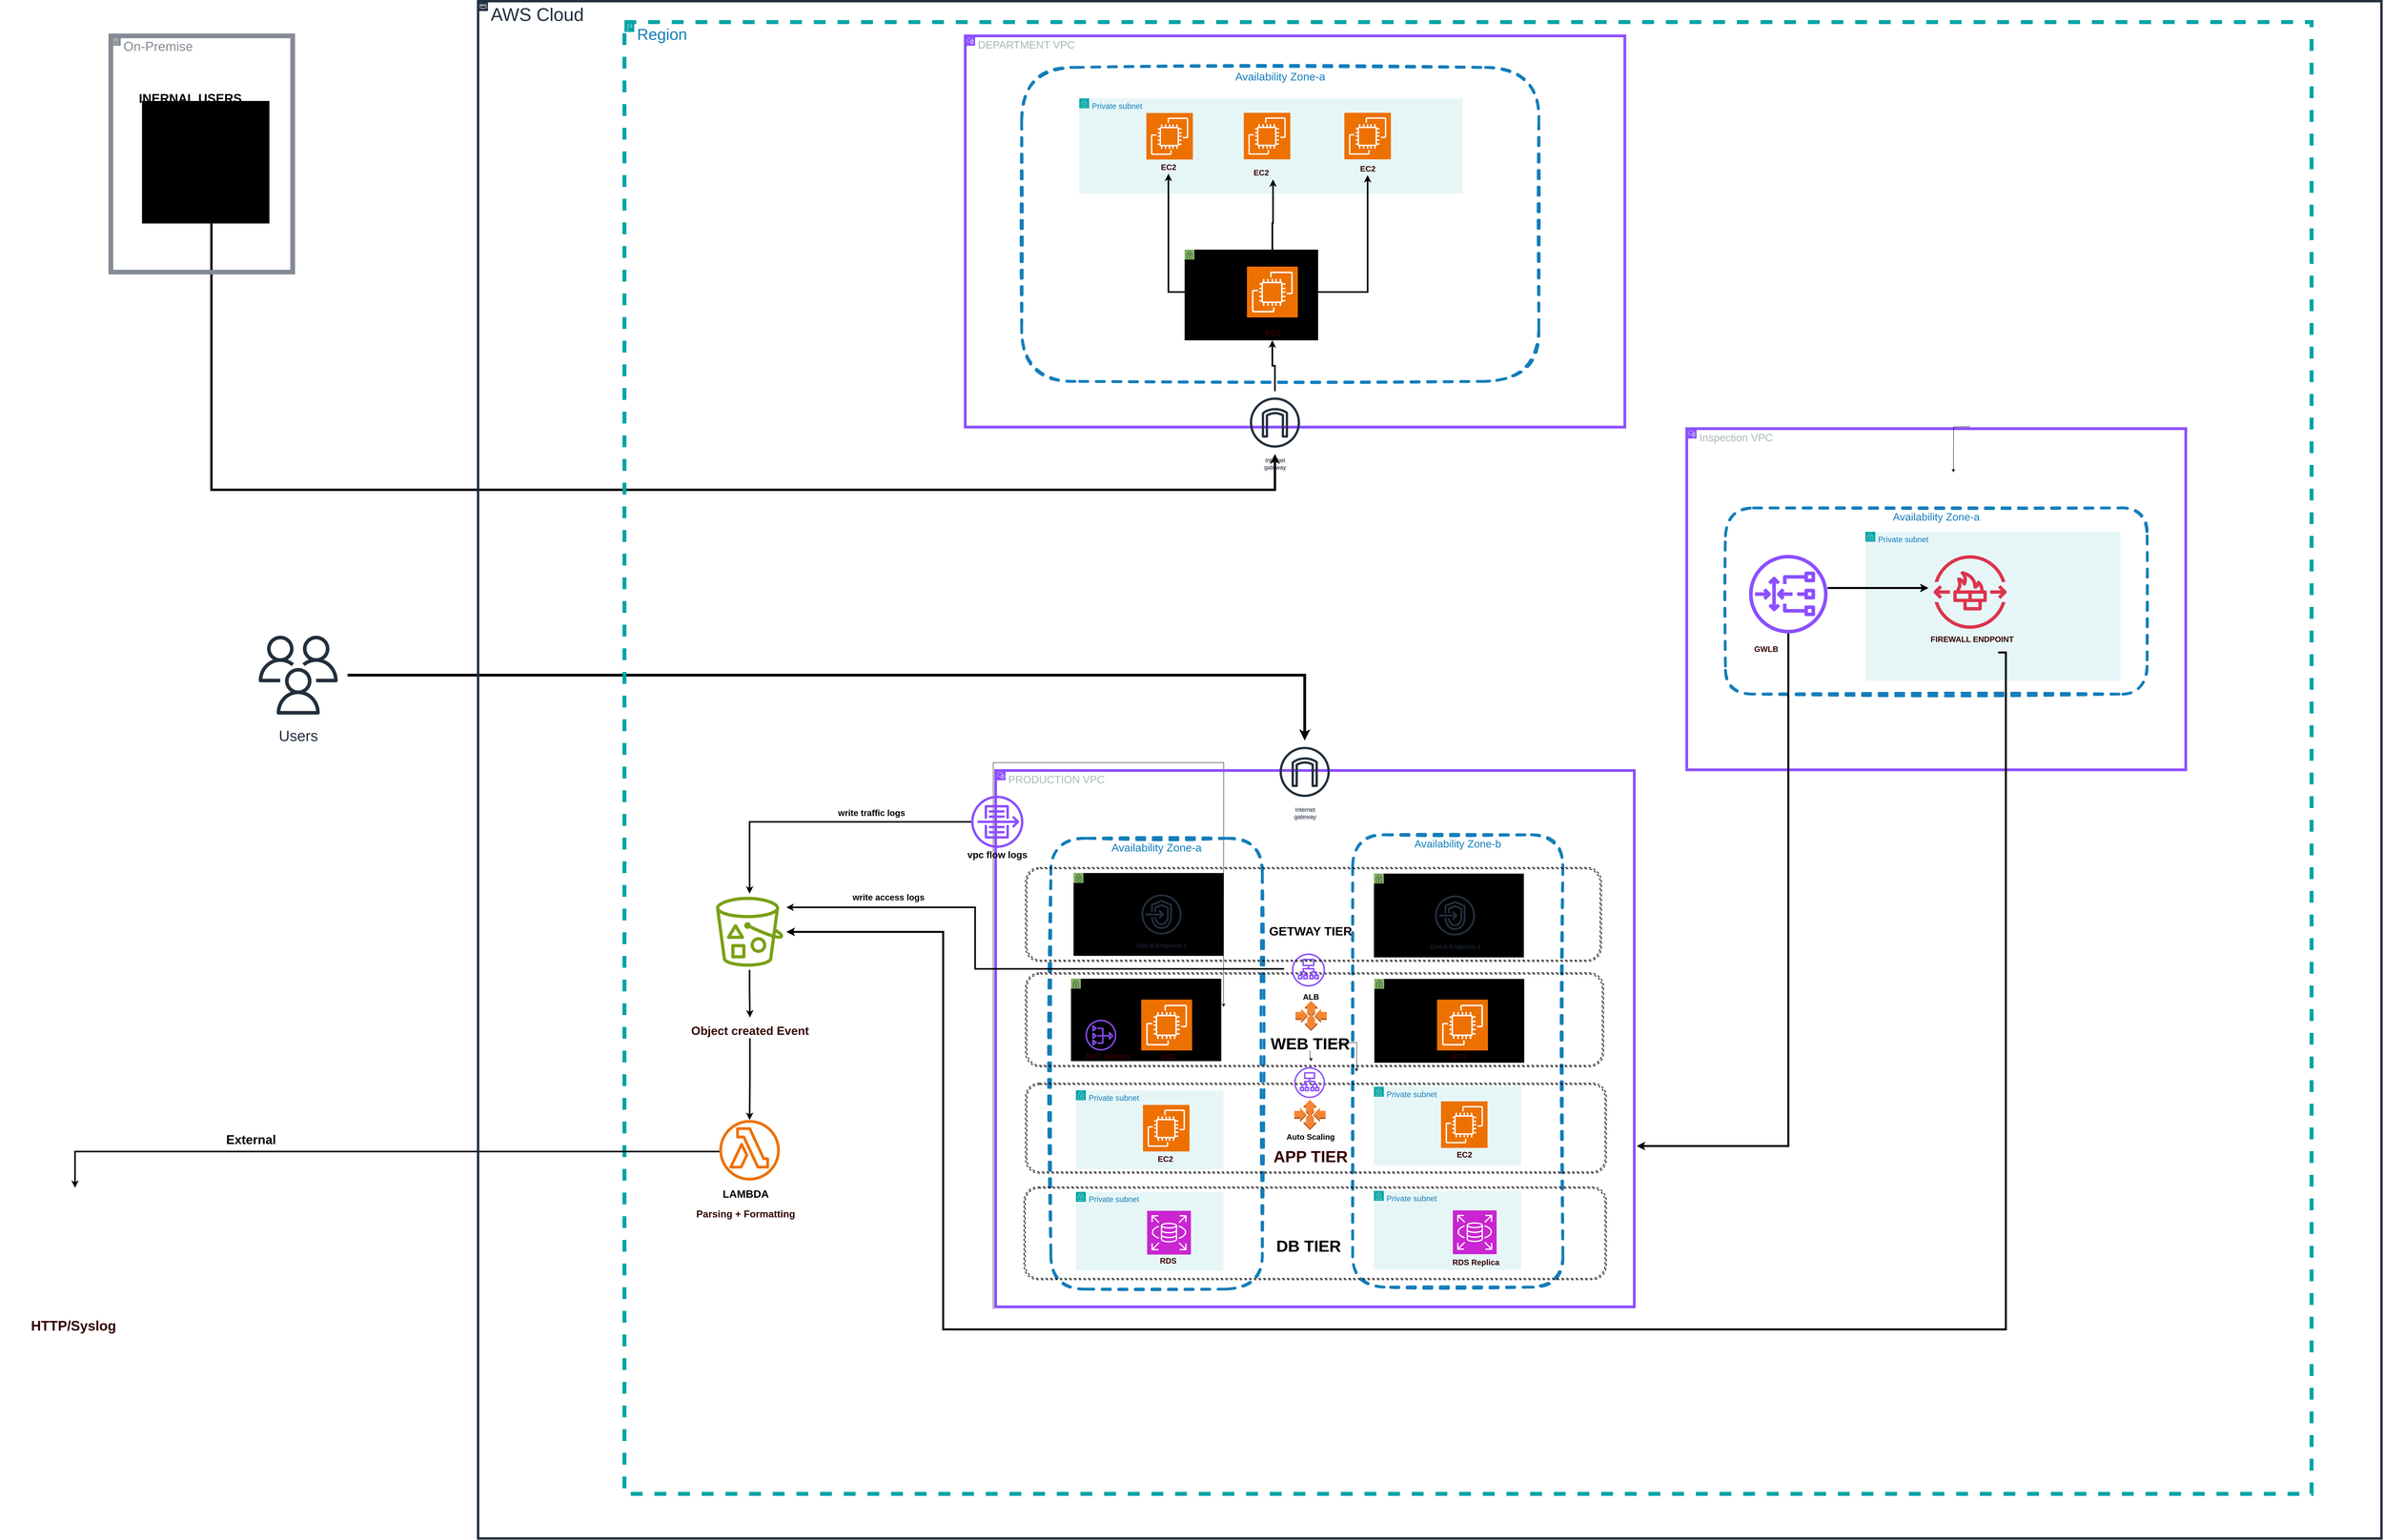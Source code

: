 <mxfile version="28.2.3">
  <diagram name="Page-1" id="QFvJYX39MRxPM5kka2j7">
    <mxGraphModel dx="-710" dy="1766" grid="0" gridSize="10" guides="1" tooltips="1" connect="1" arrows="1" fold="1" page="1" pageScale="1" pageWidth="827" pageHeight="1169" background="light-dark(#FFFFFF,#FFFFFF)" math="0" shadow="0">
      <root>
        <mxCell id="0" />
        <mxCell id="1" parent="0" />
        <mxCell id="Vi3HtYatErjw_obsTcz2-4" value="DEPARTMENT VPC" style="points=[[0,0],[0.25,0],[0.5,0],[0.75,0],[1,0],[1,0.25],[1,0.5],[1,0.75],[1,1],[0.75,1],[0.5,1],[0.25,1],[0,1],[0,0.75],[0,0.5],[0,0.25]];outlineConnect=0;gradientColor=none;html=1;whiteSpace=wrap;fontSize=27;fontStyle=0;container=1;pointerEvents=0;collapsible=0;recursiveResize=0;shape=mxgraph.aws4.group;grIcon=mxgraph.aws4.group_vpc2;strokeColor=light-dark(#8C4FFF,#006600);fillColor=none;verticalAlign=top;align=left;spacingLeft=30;fontColor=#AAB7B8;strokeWidth=7;perimeterSpacing=6;" parent="1" vertex="1">
          <mxGeometry x="4389" y="735" width="1672" height="992" as="geometry" />
        </mxCell>
        <mxCell id="Vi3HtYatErjw_obsTcz2-5" value="Availability Zone-a" style="fillColor=none;strokeColor=#147EBA;dashed=1;verticalAlign=top;fontStyle=0;fontColor=#147EBA;whiteSpace=wrap;html=1;strokeWidth=7;rounded=1;glass=0;sketch=1;curveFitting=1;jiggle=2;arcSize=17;fontSize=28;" parent="Vi3HtYatErjw_obsTcz2-4" vertex="1">
          <mxGeometry x="143" y="80" width="1311" height="796" as="geometry" />
        </mxCell>
        <mxCell id="Vi3HtYatErjw_obsTcz2-6" value="Private subnet" style="points=[[0,0],[0.25,0],[0.5,0],[0.75,0],[1,0],[1,0.25],[1,0.5],[1,0.75],[1,1],[0.75,1],[0.5,1],[0.25,1],[0,1],[0,0.75],[0,0.5],[0,0.25]];outlineConnect=0;gradientColor=none;html=1;whiteSpace=wrap;fontSize=20;fontStyle=0;container=1;pointerEvents=0;collapsible=0;recursiveResize=0;shape=mxgraph.aws4.group;grIcon=mxgraph.aws4.group_security_group;grStroke=0;strokeColor=#00A4A6;fillColor=light-dark(#E6F6F7,#99CCFF);verticalAlign=top;align=left;spacingLeft=30;fontColor=light-dark(#147EBA,#000066);dashed=0;" parent="Vi3HtYatErjw_obsTcz2-4" vertex="1">
          <mxGeometry x="289" y="158.5" width="972" height="241.5" as="geometry" />
        </mxCell>
        <mxCell id="Vi3HtYatErjw_obsTcz2-7" value="" style="sketch=0;points=[[0,0,0],[0.25,0,0],[0.5,0,0],[0.75,0,0],[1,0,0],[0,1,0],[0.25,1,0],[0.5,1,0],[0.75,1,0],[1,1,0],[0,0.25,0],[0,0.5,0],[0,0.75,0],[1,0.25,0],[1,0.5,0],[1,0.75,0]];outlineConnect=0;fontColor=#232F3E;fillColor=#ED7100;strokeColor=#ffffff;dashed=0;verticalLabelPosition=bottom;verticalAlign=top;align=center;html=1;fontSize=12;fontStyle=0;aspect=fixed;shape=mxgraph.aws4.resourceIcon;resIcon=mxgraph.aws4.ec2;" parent="Vi3HtYatErjw_obsTcz2-6" vertex="1">
          <mxGeometry x="170" y="37" width="118" height="118" as="geometry" />
        </mxCell>
        <mxCell id="Vi3HtYatErjw_obsTcz2-8" value="&lt;h1&gt;&lt;font style=&quot;color: light-dark(rgb(51, 0, 0), rgb(20, 17, 17));&quot;&gt;&lt;span style=&quot;font-size: 20px;&quot;&gt;EC2&lt;/span&gt;&lt;/font&gt;&lt;/h1&gt;" style="text;strokeColor=none;fillColor=none;html=1;fontSize=24;fontStyle=1;verticalAlign=middle;align=center;" parent="Vi3HtYatErjw_obsTcz2-6" vertex="1">
          <mxGeometry x="110" y="138" width="232" height="53" as="geometry" />
        </mxCell>
        <mxCell id="Vi3HtYatErjw_obsTcz2-9" value="" style="sketch=0;points=[[0,0,0],[0.25,0,0],[0.5,0,0],[0.75,0,0],[1,0,0],[0,1,0],[0.25,1,0],[0.5,1,0],[0.75,1,0],[1,1,0],[0,0.25,0],[0,0.5,0],[0,0.75,0],[1,0.25,0],[1,0.5,0],[1,0.75,0]];outlineConnect=0;fontColor=#232F3E;fillColor=#ED7100;strokeColor=#ffffff;dashed=0;verticalLabelPosition=bottom;verticalAlign=top;align=center;html=1;fontSize=12;fontStyle=0;aspect=fixed;shape=mxgraph.aws4.resourceIcon;resIcon=mxgraph.aws4.ec2;" parent="Vi3HtYatErjw_obsTcz2-4" vertex="1">
          <mxGeometry x="706" y="195" width="118" height="118" as="geometry" />
        </mxCell>
        <mxCell id="Vi3HtYatErjw_obsTcz2-10" value="" style="sketch=0;points=[[0,0,0],[0.25,0,0],[0.5,0,0],[0.75,0,0],[1,0,0],[0,1,0],[0.25,1,0],[0.5,1,0],[0.75,1,0],[1,1,0],[0,0.25,0],[0,0.5,0],[0,0.75,0],[1,0.25,0],[1,0.5,0],[1,0.75,0]];outlineConnect=0;fontColor=#232F3E;fillColor=#ED7100;strokeColor=#ffffff;dashed=0;verticalLabelPosition=bottom;verticalAlign=top;align=center;html=1;fontSize=12;fontStyle=0;aspect=fixed;shape=mxgraph.aws4.resourceIcon;resIcon=mxgraph.aws4.ec2;" parent="Vi3HtYatErjw_obsTcz2-4" vertex="1">
          <mxGeometry x="961" y="195" width="118" height="118" as="geometry" />
        </mxCell>
        <mxCell id="Vi3HtYatErjw_obsTcz2-11" value="&lt;h1&gt;&lt;font style=&quot;color: light-dark(rgb(51, 0, 0), rgb(20, 17, 17));&quot;&gt;&lt;span style=&quot;font-size: 20px;&quot;&gt;EC2&lt;/span&gt;&lt;/font&gt;&lt;/h1&gt;" style="text;strokeColor=none;fillColor=none;html=1;fontSize=24;fontStyle=1;verticalAlign=middle;align=center;" parent="Vi3HtYatErjw_obsTcz2-4" vertex="1">
          <mxGeometry x="904" y="300" width="232" height="53" as="geometry" />
        </mxCell>
        <mxCell id="Vi3HtYatErjw_obsTcz2-29" style="edgeStyle=orthogonalEdgeStyle;rounded=0;orthogonalLoop=1;jettySize=auto;html=1;strokeColor=light-dark(#000000,#1A1A1A);strokeWidth=4;" parent="1" source="Vi3HtYatErjw_obsTcz2-30" target="Vi3HtYatErjw_obsTcz2-28" edge="1">
          <mxGeometry relative="1" as="geometry" />
        </mxCell>
        <mxCell id="Vi3HtYatErjw_obsTcz2-30" value="Internet&#xa;gateway" style="sketch=0;outlineConnect=0;fontColor=light-dark(#232F3E, #021731);gradientColor=none;strokeColor=light-dark(#232F3E,#0000FF);fillColor=none;dashed=0;verticalLabelPosition=bottom;verticalAlign=top;align=center;html=1;fontSize=15;fontStyle=0;aspect=fixed;shape=mxgraph.aws4.resourceIcon;resIcon=mxgraph.aws4.internet_gateway;strokeWidth=10;textShadow=1;" parent="1" vertex="1">
          <mxGeometry x="5094.5" y="1636" width="159" height="159" as="geometry" />
        </mxCell>
        <mxCell id="Vi3HtYatErjw_obsTcz2-31" style="edgeStyle=orthogonalEdgeStyle;rounded=0;orthogonalLoop=1;jettySize=auto;html=1;strokeColor=light-dark(#000000,#000099);strokeWidth=7;" parent="1" source="Vi3HtYatErjw_obsTcz2-32" target="Vi3HtYatErjw_obsTcz2-42" edge="1">
          <mxGeometry relative="1" as="geometry" />
        </mxCell>
        <mxCell id="Vi3HtYatErjw_obsTcz2-32" value="Users" style="sketch=0;outlineConnect=0;fontColor=light-dark(#232F3E,#000000);gradientColor=none;strokeColor=light-dark(#232F3E,#000000);fillColor=none;dashed=0;verticalLabelPosition=bottom;verticalAlign=top;align=center;html=1;fontSize=38;fontStyle=0;aspect=fixed;shape=mxgraph.aws4.resourceIcon;resIcon=mxgraph.aws4.users;strokeWidth=14;" parent="1" vertex="1">
          <mxGeometry x="2573" y="2231" width="250" height="250" as="geometry" />
        </mxCell>
        <mxCell id="Vi3HtYatErjw_obsTcz2-33" style="edgeStyle=orthogonalEdgeStyle;rounded=0;orthogonalLoop=1;jettySize=auto;html=1;strokeColor=light-dark(#000000,#006600);strokeWidth=6;" parent="1" source="Vi3HtYatErjw_obsTcz2-34" target="Vi3HtYatErjw_obsTcz2-30" edge="1">
          <mxGeometry relative="1" as="geometry">
            <Array as="points">
              <mxPoint x="2478" y="1886" />
              <mxPoint x="5174" y="1886" />
            </Array>
          </mxGeometry>
        </mxCell>
        <mxCell id="Vi3HtYatErjw_obsTcz2-34" value="" style="sketch=0;verticalLabelPosition=bottom;sketch=0;aspect=fixed;html=1;verticalAlign=top;strokeColor=none;fillColor=light-dark(#000000,#333333);align=center;outlineConnect=0;pointerEvents=1;shape=mxgraph.citrix2.internal_users;fontColor=light-dark(#000000,#000000);fontSize=21;" parent="1" vertex="1">
          <mxGeometry x="2302" y="900" width="323" height="310.69" as="geometry" />
        </mxCell>
        <mxCell id="Vi3HtYatErjw_obsTcz2-35" value="&lt;h1&gt;&lt;font style=&quot;color: light-dark(rgb(0, 0, 0), rgb(51, 0, 0)); font-size: 32px;&quot;&gt;INERNAL USERS&lt;/font&gt;&lt;/h1&gt;" style="text;strokeColor=none;fillColor=none;html=1;fontSize=24;fontStyle=1;verticalAlign=middle;align=center;" parent="1" vertex="1">
          <mxGeometry x="2284" y="828" width="279" height="119" as="geometry" />
        </mxCell>
        <mxCell id="Vi3HtYatErjw_obsTcz2-37" value="Region" style="points=[[0,0],[0.25,0],[0.5,0],[0.75,0],[1,0],[1,0.25],[1,0.5],[1,0.75],[1,1],[0.75,1],[0.5,1],[0.25,1],[0,1],[0,0.75],[0,0.5],[0,0.25]];outlineConnect=0;gradientColor=none;html=1;whiteSpace=wrap;fontSize=40;fontStyle=0;container=1;pointerEvents=0;collapsible=0;recursiveResize=0;shape=mxgraph.aws4.group;grIcon=mxgraph.aws4.group_region;strokeColor=light-dark(#00A4A6,#003333);fillColor=none;verticalAlign=top;align=left;spacingLeft=30;fontColor=#147EBA;dashed=1;strokeWidth=10;" parent="1" vertex="1">
          <mxGeometry x="3525" y="700" width="4277" height="3732" as="geometry" />
        </mxCell>
        <mxCell id="Vi3HtYatErjw_obsTcz2-38" style="edgeStyle=orthogonalEdgeStyle;rounded=0;orthogonalLoop=1;jettySize=auto;html=1;exitX=0;exitY=1;exitDx=0;exitDy=0;" parent="Vi3HtYatErjw_obsTcz2-37" source="Vi3HtYatErjw_obsTcz2-39" edge="1">
          <mxGeometry relative="1" as="geometry">
            <mxPoint x="1518.667" y="2497.467" as="targetPoint" />
          </mxGeometry>
        </mxCell>
        <mxCell id="Vi3HtYatErjw_obsTcz2-39" value="PRODUCTION VPC" style="points=[[0,0],[0.25,0],[0.5,0],[0.75,0],[1,0],[1,0.25],[1,0.5],[1,0.75],[1,1],[0.75,1],[0.5,1],[0.25,1],[0,1],[0,0.75],[0,0.5],[0,0.25]];outlineConnect=0;gradientColor=none;html=1;whiteSpace=wrap;fontSize=27;fontStyle=0;container=1;pointerEvents=0;collapsible=0;recursiveResize=0;shape=mxgraph.aws4.group;grIcon=mxgraph.aws4.group_vpc2;strokeColor=#8C4FFF;fillColor=none;verticalAlign=top;align=left;spacingLeft=30;fontColor=#AAB7B8;strokeWidth=7;perimeterSpacing=6;" parent="Vi3HtYatErjw_obsTcz2-37" vertex="1">
          <mxGeometry x="941" y="1897.8" width="1619" height="1360" as="geometry" />
        </mxCell>
        <mxCell id="Vi3HtYatErjw_obsTcz2-40" value="Availability Zone-a" style="fillColor=none;strokeColor=#147EBA;dashed=1;verticalAlign=top;fontStyle=0;fontColor=#147EBA;whiteSpace=wrap;html=1;strokeWidth=7;rounded=1;glass=0;sketch=1;curveFitting=1;jiggle=2;arcSize=17;fontSize=28;" parent="Vi3HtYatErjw_obsTcz2-39" vertex="1">
          <mxGeometry x="140" y="172" width="536" height="1143" as="geometry" />
        </mxCell>
        <mxCell id="Vi3HtYatErjw_obsTcz2-41" value="Availability Zone-b" style="fillColor=none;strokeColor=#147EBA;dashed=1;verticalAlign=top;fontStyle=0;fontColor=#147EBA;whiteSpace=wrap;html=1;strokeWidth=7;perimeterSpacing=3;rounded=1;glass=0;shadow=0;sketch=1;curveFitting=1;jiggle=2;fontSize=27;" parent="Vi3HtYatErjw_obsTcz2-39" vertex="1">
          <mxGeometry x="905" y="163" width="533" height="1147" as="geometry" />
        </mxCell>
        <mxCell id="Vi3HtYatErjw_obsTcz2-42" value="Internet&#xa;gateway" style="sketch=0;outlineConnect=0;fontColor=light-dark(#232F3E, #021731);gradientColor=none;strokeColor=light-dark(#232F3E,#0000FF);fillColor=none;dashed=0;verticalLabelPosition=bottom;verticalAlign=top;align=center;html=1;fontSize=15;fontStyle=0;aspect=fixed;shape=mxgraph.aws4.resourceIcon;resIcon=mxgraph.aws4.internet_gateway;strokeWidth=10;textShadow=1;" parent="Vi3HtYatErjw_obsTcz2-39" vertex="1">
          <mxGeometry x="704" y="-76" width="159" height="159" as="geometry" />
        </mxCell>
        <mxCell id="Vi3HtYatErjw_obsTcz2-43" value="" style="shape=ext;double=1;rounded=1;whiteSpace=wrap;html=1;fillColor=none;strokeWidth=2;strokeColor=light-dark(#000000,#990000);dashed=1;" parent="Vi3HtYatErjw_obsTcz2-39" vertex="1">
          <mxGeometry x="76" y="513" width="1465" height="238" as="geometry" />
        </mxCell>
        <mxCell id="Vi3HtYatErjw_obsTcz2-44" value="" style="shape=ext;double=1;rounded=1;whiteSpace=wrap;html=1;fillColor=none;strokeWidth=2;strokeColor=light-dark(#000000,#990000);dashed=1;" parent="Vi3HtYatErjw_obsTcz2-39" vertex="1">
          <mxGeometry x="76" y="793" width="1472" height="228" as="geometry" />
        </mxCell>
        <mxCell id="Vi3HtYatErjw_obsTcz2-45" value="" style="shape=ext;double=1;rounded=1;whiteSpace=wrap;html=1;fillColor=none;strokeWidth=2;strokeColor=light-dark(#000000,#990000);dashed=1;" parent="Vi3HtYatErjw_obsTcz2-39" vertex="1">
          <mxGeometry x="72" y="1056" width="1476" height="235" as="geometry" />
        </mxCell>
        <mxCell id="Vi3HtYatErjw_obsTcz2-46" value="" style="outlineConnect=0;dashed=0;verticalLabelPosition=bottom;verticalAlign=top;align=center;html=1;shape=mxgraph.aws3.auto_scaling;fillColor=#F58534;gradientColor=none;" parent="Vi3HtYatErjw_obsTcz2-39" vertex="1">
          <mxGeometry x="760" y="584" width="79.5" height="76.5" as="geometry" />
        </mxCell>
        <mxCell id="Vi3HtYatErjw_obsTcz2-47" value="Public subnet" style="points=[[0,0],[0.25,0],[0.5,0],[0.75,0],[1,0],[1,0.25],[1,0.5],[1,0.75],[1,1],[0.75,1],[0.5,1],[0.25,1],[0,1],[0,0.75],[0,0.5],[0,0.25]];outlineConnect=0;gradientColor=none;fontSize=24;fontStyle=1;container=1;pointerEvents=0;collapsible=0;recursiveResize=0;shape=mxgraph.aws4.group;grIcon=mxgraph.aws4.group_security_group;grStroke=0;strokeColor=light-dark(#82B366,#006600);fillColor=light-dark(#000000,#CCFF99);verticalAlign=top;align=left;spacingLeft=30;dashed=0;strokeWidth=22;perimeterSpacing=5;labelBackgroundColor=none;textShadow=0;html=1;whiteSpace=wrap;fontFamily=Helvetica;labelBorderColor=none;spacing=-1;fontColor=light-dark(#000000,#009900);" parent="Vi3HtYatErjw_obsTcz2-39" vertex="1">
          <mxGeometry x="191" y="528" width="381" height="209" as="geometry" />
        </mxCell>
        <mxCell id="Vi3HtYatErjw_obsTcz2-48" value="" style="sketch=0;points=[[0,0,0],[0.25,0,0],[0.5,0,0],[0.75,0,0],[1,0,0],[0,1,0],[0.25,1,0],[0.5,1,0],[0.75,1,0],[1,1,0],[0,0.25,0],[0,0.5,0],[0,0.75,0],[1,0.25,0],[1,0.5,0],[1,0.75,0]];outlineConnect=0;fontColor=#232F3E;fillColor=#ED7100;strokeColor=#ffffff;dashed=0;verticalLabelPosition=bottom;verticalAlign=top;align=center;html=1;fontSize=12;fontStyle=0;aspect=fixed;shape=mxgraph.aws4.resourceIcon;resIcon=mxgraph.aws4.ec2;" parent="Vi3HtYatErjw_obsTcz2-39" vertex="1">
          <mxGeometry x="369" y="581" width="129" height="129" as="geometry" />
        </mxCell>
        <mxCell id="Vi3HtYatErjw_obsTcz2-49" value="" style="sketch=0;outlineConnect=0;fontColor=#232F3E;gradientColor=none;fillColor=#8C4FFF;strokeColor=none;dashed=0;verticalLabelPosition=bottom;verticalAlign=top;align=center;html=1;fontSize=12;fontStyle=0;aspect=fixed;pointerEvents=1;shape=mxgraph.aws4.nat_gateway;" parent="Vi3HtYatErjw_obsTcz2-39" vertex="1">
          <mxGeometry x="228" y="632" width="78" height="78" as="geometry" />
        </mxCell>
        <mxCell id="Vi3HtYatErjw_obsTcz2-50" value="Public subnet" style="points=[[0,0],[0.25,0],[0.5,0],[0.75,0],[1,0],[1,0.25],[1,0.5],[1,0.75],[1,1],[0.75,1],[0.5,1],[0.25,1],[0,1],[0,0.75],[0,0.5],[0,0.25]];outlineConnect=0;gradientColor=none;fontSize=24;fontStyle=1;container=1;pointerEvents=0;collapsible=0;recursiveResize=0;shape=mxgraph.aws4.group;grIcon=mxgraph.aws4.group_security_group;grStroke=0;strokeColor=light-dark(#82B366,#006600);fillColor=light-dark(#000000,#CCFF99);verticalAlign=top;align=left;spacingLeft=30;dashed=0;strokeWidth=22;perimeterSpacing=5;labelBackgroundColor=none;textShadow=0;html=1;whiteSpace=wrap;fontFamily=Helvetica;labelBorderColor=none;spacing=-1;fontColor=light-dark(#000000,#009900);" parent="Vi3HtYatErjw_obsTcz2-39" vertex="1">
          <mxGeometry x="960" y="528.5" width="380" height="212.5" as="geometry" />
        </mxCell>
        <mxCell id="Vi3HtYatErjw_obsTcz2-51" value="&lt;h1&gt;&lt;font style=&quot;color: light-dark(rgb(51, 0, 0), rgb(20, 17, 17));&quot;&gt;&lt;span style=&quot;font-size: 20px;&quot;&gt;EC2&lt;/span&gt;&lt;/font&gt;&lt;/h1&gt;" style="text;strokeColor=none;fillColor=none;html=1;fontSize=24;fontStyle=1;verticalAlign=middle;align=center;" parent="Vi3HtYatErjw_obsTcz2-50" vertex="1">
          <mxGeometry x="100" y="159.5" width="232" height="53" as="geometry" />
        </mxCell>
        <mxCell id="Vi3HtYatErjw_obsTcz2-52" value="" style="sketch=0;points=[[0,0,0],[0.25,0,0],[0.5,0,0],[0.75,0,0],[1,0,0],[0,1,0],[0.25,1,0],[0.5,1,0],[0.75,1,0],[1,1,0],[0,0.25,0],[0,0.5,0],[0,0.75,0],[1,0.25,0],[1,0.5,0],[1,0.75,0]];outlineConnect=0;fontColor=#232F3E;fillColor=#ED7100;strokeColor=#ffffff;dashed=0;verticalLabelPosition=bottom;verticalAlign=top;align=center;html=1;fontSize=13;fontStyle=0;aspect=fixed;shape=mxgraph.aws4.resourceIcon;resIcon=mxgraph.aws4.ec2;" parent="Vi3HtYatErjw_obsTcz2-39" vertex="1">
          <mxGeometry x="1119" y="581" width="129" height="129" as="geometry" />
        </mxCell>
        <mxCell id="Vi3HtYatErjw_obsTcz2-53" value="Private subnet" style="points=[[0,0],[0.25,0],[0.5,0],[0.75,0],[1,0],[1,0.25],[1,0.5],[1,0.75],[1,1],[0.75,1],[0.5,1],[0.25,1],[0,1],[0,0.75],[0,0.5],[0,0.25]];outlineConnect=0;gradientColor=none;html=1;whiteSpace=wrap;fontSize=20;fontStyle=0;container=1;pointerEvents=0;collapsible=0;recursiveResize=0;shape=mxgraph.aws4.group;grIcon=mxgraph.aws4.group_security_group;grStroke=0;strokeColor=#00A4A6;fillColor=light-dark(#E6F6F7,#99CCFF);verticalAlign=top;align=left;spacingLeft=30;fontColor=light-dark(#147EBA,#000066);dashed=0;" parent="Vi3HtYatErjw_obsTcz2-39" vertex="1">
          <mxGeometry x="203.5" y="811" width="374" height="200" as="geometry" />
        </mxCell>
        <mxCell id="Vi3HtYatErjw_obsTcz2-54" value="" style="sketch=0;points=[[0,0,0],[0.25,0,0],[0.5,0,0],[0.75,0,0],[1,0,0],[0,1,0],[0.25,1,0],[0.5,1,0],[0.75,1,0],[1,1,0],[0,0.25,0],[0,0.5,0],[0,0.75,0],[1,0.25,0],[1,0.5,0],[1,0.75,0]];outlineConnect=0;fontColor=#232F3E;fillColor=#ED7100;strokeColor=#ffffff;dashed=0;verticalLabelPosition=bottom;verticalAlign=top;align=center;html=1;fontSize=12;fontStyle=0;aspect=fixed;shape=mxgraph.aws4.resourceIcon;resIcon=mxgraph.aws4.ec2;" parent="Vi3HtYatErjw_obsTcz2-53" vertex="1">
          <mxGeometry x="170" y="37" width="118" height="118" as="geometry" />
        </mxCell>
        <mxCell id="Vi3HtYatErjw_obsTcz2-55" value="&lt;h1&gt;&lt;font style=&quot;color: light-dark(rgb(51, 0, 0), rgb(20, 17, 17));&quot;&gt;&lt;span style=&quot;font-size: 20px;&quot;&gt;EC2&lt;/span&gt;&lt;/font&gt;&lt;/h1&gt;" style="text;strokeColor=none;fillColor=none;html=1;fontSize=24;fontStyle=1;verticalAlign=middle;align=center;" parent="Vi3HtYatErjw_obsTcz2-53" vertex="1">
          <mxGeometry x="110" y="138" width="232" height="53" as="geometry" />
        </mxCell>
        <mxCell id="Vi3HtYatErjw_obsTcz2-56" value="Private subnet" style="points=[[0,0],[0.25,0],[0.5,0],[0.75,0],[1,0],[1,0.25],[1,0.5],[1,0.75],[1,1],[0.75,1],[0.5,1],[0.25,1],[0,1],[0,0.75],[0,0.5],[0,0.25]];outlineConnect=0;gradientColor=none;html=1;whiteSpace=wrap;fontSize=20;fontStyle=0;container=1;pointerEvents=0;collapsible=0;recursiveResize=0;shape=mxgraph.aws4.group;grIcon=mxgraph.aws4.group_security_group;grStroke=0;strokeColor=#00A4A6;fillColor=light-dark(#E6F6F7,#99CCFF);verticalAlign=top;align=left;spacingLeft=30;fontColor=light-dark(#147EBA,#000066);dashed=0;" parent="Vi3HtYatErjw_obsTcz2-39" vertex="1">
          <mxGeometry x="203.5" y="1068.5" width="374" height="200" as="geometry" />
        </mxCell>
        <mxCell id="Vi3HtYatErjw_obsTcz2-57" value="" style="sketch=0;points=[[0,0,0],[0.25,0,0],[0.5,0,0],[0.75,0,0],[1,0,0],[0,1,0],[0.25,1,0],[0.5,1,0],[0.75,1,0],[1,1,0],[0,0.25,0],[0,0.5,0],[0,0.75,0],[1,0.25,0],[1,0.5,0],[1,0.75,0]];outlineConnect=0;fontColor=#232F3E;fillColor=#C925D1;strokeColor=#ffffff;dashed=0;verticalLabelPosition=bottom;verticalAlign=top;align=center;html=1;fontSize=12;fontStyle=0;aspect=fixed;shape=mxgraph.aws4.resourceIcon;resIcon=mxgraph.aws4.rds;" parent="Vi3HtYatErjw_obsTcz2-56" vertex="1">
          <mxGeometry x="180.5" y="48" width="111" height="111" as="geometry" />
        </mxCell>
        <mxCell id="Vi3HtYatErjw_obsTcz2-58" value="&lt;h1&gt;&lt;font style=&quot;color: light-dark(rgb(51, 0, 0), rgb(20, 17, 17));&quot;&gt;&lt;span style=&quot;font-size: 20px;&quot;&gt;RDS&lt;/span&gt;&lt;/font&gt;&lt;/h1&gt;" style="text;strokeColor=none;fillColor=none;html=1;fontSize=24;fontStyle=1;verticalAlign=middle;align=center;" parent="Vi3HtYatErjw_obsTcz2-56" vertex="1">
          <mxGeometry x="117" y="138" width="232" height="53" as="geometry" />
        </mxCell>
        <mxCell id="Vi3HtYatErjw_obsTcz2-59" value="Private subnet" style="points=[[0,0],[0.25,0],[0.5,0],[0.75,0],[1,0],[1,0.25],[1,0.5],[1,0.75],[1,1],[0.75,1],[0.5,1],[0.25,1],[0,1],[0,0.75],[0,0.5],[0,0.25]];outlineConnect=0;gradientColor=none;html=1;whiteSpace=wrap;fontSize=20;fontStyle=0;container=1;pointerEvents=0;collapsible=0;recursiveResize=0;shape=mxgraph.aws4.group;grIcon=mxgraph.aws4.group_security_group;grStroke=0;strokeColor=#00A4A6;fillColor=light-dark(#E6F6F7,#99CCFF);verticalAlign=top;align=left;spacingLeft=30;fontColor=light-dark(#147EBA,#000066);dashed=0;" parent="Vi3HtYatErjw_obsTcz2-39" vertex="1">
          <mxGeometry x="959" y="802" width="374" height="200" as="geometry" />
        </mxCell>
        <mxCell id="Vi3HtYatErjw_obsTcz2-60" value="" style="sketch=0;points=[[0,0,0],[0.25,0,0],[0.5,0,0],[0.75,0,0],[1,0,0],[0,1,0],[0.25,1,0],[0.5,1,0],[0.75,1,0],[1,1,0],[0,0.25,0],[0,0.5,0],[0,0.75,0],[1,0.25,0],[1,0.5,0],[1,0.75,0]];outlineConnect=0;fontColor=#232F3E;fillColor=#ED7100;strokeColor=#ffffff;dashed=0;verticalLabelPosition=bottom;verticalAlign=top;align=center;html=1;fontSize=12;fontStyle=0;aspect=fixed;shape=mxgraph.aws4.resourceIcon;resIcon=mxgraph.aws4.ec2;" parent="Vi3HtYatErjw_obsTcz2-59" vertex="1">
          <mxGeometry x="170" y="37" width="118" height="118" as="geometry" />
        </mxCell>
        <mxCell id="Vi3HtYatErjw_obsTcz2-61" value="&lt;h1&gt;&lt;font style=&quot;color: light-dark(rgb(51, 0, 0), rgb(20, 17, 17));&quot;&gt;&lt;span style=&quot;font-size: 20px;&quot;&gt;EC2&lt;/span&gt;&lt;/font&gt;&lt;/h1&gt;" style="text;strokeColor=none;fillColor=none;html=1;fontSize=24;fontStyle=1;verticalAlign=middle;align=center;" parent="Vi3HtYatErjw_obsTcz2-59" vertex="1">
          <mxGeometry x="113" y="136" width="232" height="53" as="geometry" />
        </mxCell>
        <mxCell id="Vi3HtYatErjw_obsTcz2-62" value="Private subnet" style="points=[[0,0],[0.25,0],[0.5,0],[0.75,0],[1,0],[1,0.25],[1,0.5],[1,0.75],[1,1],[0.75,1],[0.5,1],[0.25,1],[0,1],[0,0.75],[0,0.5],[0,0.25]];outlineConnect=0;gradientColor=none;html=1;whiteSpace=wrap;fontSize=20;fontStyle=0;container=1;pointerEvents=0;collapsible=0;recursiveResize=0;shape=mxgraph.aws4.group;grIcon=mxgraph.aws4.group_security_group;grStroke=0;strokeColor=#00A4A6;fillColor=light-dark(#E6F6F7,#99CCFF);verticalAlign=top;align=left;spacingLeft=30;fontColor=light-dark(#147EBA,#000066);dashed=0;" parent="Vi3HtYatErjw_obsTcz2-39" vertex="1">
          <mxGeometry x="959" y="1066" width="374" height="200" as="geometry" />
        </mxCell>
        <mxCell id="Vi3HtYatErjw_obsTcz2-63" value="" style="sketch=0;points=[[0,0,0],[0.25,0,0],[0.5,0,0],[0.75,0,0],[1,0,0],[0,1,0],[0.25,1,0],[0.5,1,0],[0.75,1,0],[1,1,0],[0,0.25,0],[0,0.5,0],[0,0.75,0],[1,0.25,0],[1,0.5,0],[1,0.75,0]];outlineConnect=0;fontColor=#232F3E;fillColor=#C925D1;strokeColor=#ffffff;dashed=0;verticalLabelPosition=bottom;verticalAlign=top;align=center;html=1;fontSize=12;fontStyle=0;aspect=fixed;shape=mxgraph.aws4.resourceIcon;resIcon=mxgraph.aws4.rds;" parent="Vi3HtYatErjw_obsTcz2-62" vertex="1">
          <mxGeometry x="200" y="49.5" width="111" height="111" as="geometry" />
        </mxCell>
        <mxCell id="Vi3HtYatErjw_obsTcz2-64" value="" style="outlineConnect=0;dashed=0;verticalLabelPosition=bottom;verticalAlign=top;align=center;html=1;shape=mxgraph.aws3.auto_scaling;fillColor=#F58534;gradientColor=none;" parent="Vi3HtYatErjw_obsTcz2-39" vertex="1">
          <mxGeometry x="757" y="835" width="79.5" height="76.5" as="geometry" />
        </mxCell>
        <mxCell id="Vi3HtYatErjw_obsTcz2-65" value="" style="sketch=0;outlineConnect=0;fontColor=#232F3E;gradientColor=none;fillColor=#8C4FFF;strokeColor=none;dashed=0;verticalLabelPosition=bottom;verticalAlign=top;align=center;html=1;fontSize=12;fontStyle=0;aspect=fixed;pointerEvents=1;shape=mxgraph.aws4.application_load_balancer;strokeWidth=27;perimeterSpacing=29;" parent="Vi3HtYatErjw_obsTcz2-39" vertex="1">
          <mxGeometry x="757" y="752.5" width="78" height="78" as="geometry" />
        </mxCell>
        <mxCell id="Vi3HtYatErjw_obsTcz2-66" value="" style="edgeStyle=orthogonalEdgeStyle;rounded=0;orthogonalLoop=1;jettySize=auto;html=1;" parent="Vi3HtYatErjw_obsTcz2-39" source="Vi3HtYatErjw_obsTcz2-68" edge="1">
          <mxGeometry relative="1" as="geometry">
            <mxPoint x="915" y="763.571" as="targetPoint" />
          </mxGeometry>
        </mxCell>
        <mxCell id="Vi3HtYatErjw_obsTcz2-67" value="" style="edgeStyle=orthogonalEdgeStyle;rounded=0;orthogonalLoop=1;jettySize=auto;html=1;" parent="Vi3HtYatErjw_obsTcz2-39" source="Vi3HtYatErjw_obsTcz2-68" edge="1">
          <mxGeometry relative="1" as="geometry">
            <mxPoint x="799.0" y="737.501" as="targetPoint" />
          </mxGeometry>
        </mxCell>
        <mxCell id="Vi3HtYatErjw_obsTcz2-68" value="&lt;h1&gt;&lt;font style=&quot;color: light-dark(rgb(0, 0, 0), rgb(51, 0, 0)); font-size: 41px;&quot;&gt;WEB TIER&lt;/font&gt;&lt;/h1&gt;" style="text;strokeColor=none;fillColor=none;html=1;fontSize=24;fontStyle=1;verticalAlign=middle;align=center;" parent="Vi3HtYatErjw_obsTcz2-39" vertex="1">
          <mxGeometry x="746.75" y="670" width="100" height="40" as="geometry" />
        </mxCell>
        <mxCell id="Vi3HtYatErjw_obsTcz2-69" value="&lt;h1&gt;&lt;font style=&quot;font-size: 41px; color: light-dark(rgb(0, 0, 0), rgb(102, 0, 102));&quot;&gt;DB TIER&lt;/font&gt;&lt;/h1&gt;" style="text;strokeColor=none;fillColor=none;html=1;fontSize=24;fontStyle=1;verticalAlign=middle;align=center;" parent="Vi3HtYatErjw_obsTcz2-39" vertex="1">
          <mxGeometry x="743" y="1183" width="100" height="40" as="geometry" />
        </mxCell>
        <mxCell id="Vi3HtYatErjw_obsTcz2-70" value="&lt;h1&gt;&lt;font style=&quot;color: light-dark(rgb(51, 0, 0), rgb(153, 76, 0));&quot;&gt;&lt;span style=&quot;font-size: 41px;&quot;&gt;APP TIER&lt;/span&gt;&lt;/font&gt;&lt;/h1&gt;" style="text;strokeColor=none;fillColor=none;html=1;fontSize=24;fontStyle=1;verticalAlign=middle;align=center;" parent="Vi3HtYatErjw_obsTcz2-39" vertex="1">
          <mxGeometry x="748" y="956" width="100" height="40" as="geometry" />
        </mxCell>
        <mxCell id="Vi3HtYatErjw_obsTcz2-71" value="&lt;h1&gt;&lt;font style=&quot;color: light-dark(rgb(0, 0, 0), rgb(51, 0, 0)); font-size: 20px;&quot;&gt;Auto Scaling&lt;/font&gt;&lt;/h1&gt;" style="text;strokeColor=none;fillColor=none;html=1;fontSize=24;fontStyle=1;verticalAlign=middle;align=center;" parent="Vi3HtYatErjw_obsTcz2-39" vertex="1">
          <mxGeometry x="682" y="893" width="232" height="53" as="geometry" />
        </mxCell>
        <mxCell id="Vi3HtYatErjw_obsTcz2-72" value="&lt;h1&gt;&lt;font style=&quot;color: light-dark(rgb(51, 0, 0), rgb(20, 17, 17));&quot;&gt;&lt;span style=&quot;font-size: 20px;&quot;&gt;EC2&lt;/span&gt;&lt;/font&gt;&lt;/h1&gt;" style="text;strokeColor=none;fillColor=none;html=1;fontSize=24;fontStyle=1;verticalAlign=middle;align=center;" parent="Vi3HtYatErjw_obsTcz2-39" vertex="1">
          <mxGeometry x="322" y="688" width="232" height="53" as="geometry" />
        </mxCell>
        <mxCell id="Vi3HtYatErjw_obsTcz2-73" value="&lt;h1&gt;&lt;font style=&quot;color: light-dark(rgb(51, 0, 0), rgb(20, 17, 17));&quot;&gt;&lt;span style=&quot;font-size: 20px;&quot;&gt;NAT Getway&lt;/span&gt;&lt;/font&gt;&lt;/h1&gt;" style="text;strokeColor=none;fillColor=none;html=1;fontSize=24;fontStyle=1;verticalAlign=middle;align=center;" parent="Vi3HtYatErjw_obsTcz2-39" vertex="1">
          <mxGeometry x="170" y="688" width="232" height="53" as="geometry" />
        </mxCell>
        <mxCell id="Vi3HtYatErjw_obsTcz2-74" value="&lt;h1&gt;&lt;font style=&quot;color: light-dark(rgb(51, 0, 0), rgb(20, 17, 17));&quot;&gt;&lt;span style=&quot;font-size: 20px;&quot;&gt;RDS Replica&lt;/span&gt;&lt;/font&gt;&lt;/h1&gt;" style="text;strokeColor=none;fillColor=none;html=1;fontSize=24;fontStyle=1;verticalAlign=middle;align=center;" parent="Vi3HtYatErjw_obsTcz2-39" vertex="1">
          <mxGeometry x="1101" y="1211" width="232" height="53" as="geometry" />
        </mxCell>
        <mxCell id="Vi3HtYatErjw_obsTcz2-75" value="&lt;h1&gt;&lt;font style=&quot;color: light-dark(rgb(0, 0, 0), rgb(51, 0, 0)); font-size: 20px;&quot;&gt;ALB&lt;/font&gt;&lt;/h1&gt;" style="text;strokeColor=none;fillColor=none;html=1;fontSize=24;fontStyle=1;verticalAlign=middle;align=center;" parent="Vi3HtYatErjw_obsTcz2-39" vertex="1">
          <mxGeometry x="684.5" y="536" width="229" height="57" as="geometry" />
        </mxCell>
        <mxCell id="Vi3HtYatErjw_obsTcz2-76" value="" style="sketch=0;outlineConnect=0;fontColor=#232F3E;gradientColor=none;fillColor=#8C4FFF;strokeColor=none;dashed=0;verticalLabelPosition=bottom;verticalAlign=top;align=center;html=1;fontSize=12;fontStyle=0;aspect=fixed;pointerEvents=1;shape=mxgraph.aws4.application_load_balancer;strokeWidth=50;perimeterSpacing=20;" parent="Vi3HtYatErjw_obsTcz2-39" vertex="1">
          <mxGeometry x="751" y="464" width="84" height="84" as="geometry" />
        </mxCell>
        <mxCell id="Vi3HtYatErjw_obsTcz2-77" value="" style="shape=ext;double=1;rounded=1;whiteSpace=wrap;html=1;fillColor=none;strokeWidth=2;strokeColor=light-dark(#000000,#990000);dashed=1;" parent="Vi3HtYatErjw_obsTcz2-39" vertex="1">
          <mxGeometry x="76" y="246" width="1459.5" height="238" as="geometry" />
        </mxCell>
        <mxCell id="Vi3HtYatErjw_obsTcz2-78" value="Public subnet" style="points=[[0,0],[0.25,0],[0.5,0],[0.75,0],[1,0],[1,0.25],[1,0.5],[1,0.75],[1,1],[0.75,1],[0.5,1],[0.25,1],[0,1],[0,0.75],[0,0.5],[0,0.25]];outlineConnect=0;gradientColor=none;fontSize=24;fontStyle=1;container=1;pointerEvents=0;collapsible=0;recursiveResize=0;shape=mxgraph.aws4.group;grIcon=mxgraph.aws4.group_security_group;grStroke=0;strokeColor=light-dark(#82B366,#006600);fillColor=light-dark(#000000,#CCFF99);verticalAlign=top;align=left;spacingLeft=30;dashed=0;strokeWidth=22;perimeterSpacing=5;labelBackgroundColor=none;textShadow=0;html=1;whiteSpace=wrap;fontFamily=Helvetica;labelBorderColor=none;spacing=-1;fontColor=light-dark(#000000,#009900);" parent="Vi3HtYatErjw_obsTcz2-39" vertex="1">
          <mxGeometry x="197.5" y="260" width="380" height="210" as="geometry" />
        </mxCell>
        <mxCell id="Vi3HtYatErjw_obsTcz2-79" value="GWLB Endpoints 1" style="sketch=0;outlineConnect=0;fontColor=light-dark(#232F3E,#330066);gradientColor=none;strokeColor=light-dark(#232F3E,#4C0099);fillColor=none;dashed=0;verticalLabelPosition=bottom;verticalAlign=top;align=center;html=1;fontSize=15;fontStyle=0;aspect=fixed;shape=mxgraph.aws4.resourceIcon;resIcon=mxgraph.aws4.endpoints;strokeWidth=100;perimeterSpacing=100;" parent="Vi3HtYatErjw_obsTcz2-78" vertex="1">
          <mxGeometry x="159.5" y="41.5" width="127" height="127" as="geometry" />
        </mxCell>
        <mxCell id="Vi3HtYatErjw_obsTcz2-80" value="Public subnet" style="points=[[0,0],[0.25,0],[0.5,0],[0.75,0],[1,0],[1,0.25],[1,0.5],[1,0.75],[1,1],[0.75,1],[0.5,1],[0.25,1],[0,1],[0,0.75],[0,0.5],[0,0.25]];outlineConnect=0;gradientColor=none;fontSize=24;fontStyle=1;container=1;pointerEvents=0;collapsible=0;recursiveResize=0;shape=mxgraph.aws4.group;grIcon=mxgraph.aws4.group_security_group;grStroke=0;strokeColor=light-dark(#82B366,#006600);fillColor=light-dark(#000000,#CCFF99);verticalAlign=top;align=left;spacingLeft=30;dashed=0;strokeWidth=22;perimeterSpacing=5;labelBackgroundColor=none;textShadow=0;html=1;whiteSpace=wrap;fontFamily=Helvetica;labelBorderColor=none;spacing=-1;fontColor=light-dark(#000000,#009900);" parent="Vi3HtYatErjw_obsTcz2-39" vertex="1">
          <mxGeometry x="959" y="261.5" width="380" height="212.5" as="geometry" />
        </mxCell>
        <mxCell id="Vi3HtYatErjw_obsTcz2-81" value="GWLB Endpoints 2" style="sketch=0;outlineConnect=0;fontColor=light-dark(#232F3E,#330066);gradientColor=none;strokeColor=light-dark(#232F3E,#4C0099);fillColor=none;dashed=0;verticalLabelPosition=bottom;verticalAlign=top;align=center;html=1;fontSize=15;fontStyle=0;aspect=fixed;shape=mxgraph.aws4.resourceIcon;resIcon=mxgraph.aws4.endpoints;strokeWidth=100;perimeterSpacing=100;" parent="Vi3HtYatErjw_obsTcz2-80" vertex="1">
          <mxGeometry x="142" y="42.75" width="127" height="127" as="geometry" />
        </mxCell>
        <mxCell id="Vi3HtYatErjw_obsTcz2-82" value="&lt;font style=&quot;font-size: 31px; color: light-dark(rgb(0, 0, 0), rgb(76, 0, 153));&quot;&gt;GETWAY TIER&lt;/font&gt;" style="text;strokeColor=none;fillColor=none;html=1;fontSize=24;fontStyle=1;verticalAlign=middle;align=center;" parent="Vi3HtYatErjw_obsTcz2-39" vertex="1">
          <mxGeometry x="737.5" y="372" width="121" height="71" as="geometry" />
        </mxCell>
        <mxCell id="Vi3HtYatErjw_obsTcz2-83" value="" style="sketch=0;outlineConnect=0;fontColor=#232F3E;gradientColor=none;fillColor=#8C4FFF;strokeColor=none;dashed=0;verticalLabelPosition=bottom;verticalAlign=top;align=center;html=1;fontSize=12;fontStyle=0;aspect=fixed;pointerEvents=1;shape=mxgraph.aws4.flow_logs;" parent="Vi3HtYatErjw_obsTcz2-39" vertex="1">
          <mxGeometry x="-62" y="64" width="132.25" height="132.25" as="geometry" />
        </mxCell>
        <mxCell id="Vi3HtYatErjw_obsTcz2-84" value="&lt;h1&gt;&lt;font style=&quot;color: light-dark(rgb(0, 0, 0), rgb(51, 0, 0)); font-size: 24px;&quot;&gt;vpc flow logs&lt;/font&gt;&lt;/h1&gt;" style="text;strokeColor=none;fillColor=none;html=1;fontSize=24;fontStyle=1;verticalAlign=middle;align=center;" parent="Vi3HtYatErjw_obsTcz2-39" vertex="1">
          <mxGeometry x="-45.87" y="185" width="100" height="40" as="geometry" />
        </mxCell>
        <mxCell id="Vi3HtYatErjw_obsTcz2-85" style="edgeStyle=orthogonalEdgeStyle;rounded=0;orthogonalLoop=1;jettySize=auto;html=1;strokeColor=light-dark(#000000,#663300);strokeWidth=4;" parent="Vi3HtYatErjw_obsTcz2-37" source="Vi3HtYatErjw_obsTcz2-90" target="Vi3HtYatErjw_obsTcz2-87" edge="1">
          <mxGeometry relative="1" as="geometry" />
        </mxCell>
        <mxCell id="Vi3HtYatErjw_obsTcz2-86" value="" style="sketch=0;outlineConnect=0;fontColor=#232F3E;gradientColor=none;fillColor=#7AA116;strokeColor=none;dashed=0;verticalLabelPosition=bottom;verticalAlign=top;align=center;html=1;fontSize=12;fontStyle=0;aspect=fixed;pointerEvents=1;shape=mxgraph.aws4.bucket_with_objects;strokeWidth=13;perimeterSpacing=8;" parent="Vi3HtYatErjw_obsTcz2-37" vertex="1">
          <mxGeometry x="232" y="2218" width="170.5" height="177.32" as="geometry" />
        </mxCell>
        <mxCell id="Vi3HtYatErjw_obsTcz2-87" value="" style="sketch=0;outlineConnect=0;fontColor=#232F3E;gradientColor=none;fillColor=#ED7100;strokeColor=none;dashed=0;verticalLabelPosition=bottom;verticalAlign=top;align=center;html=1;fontSize=12;fontStyle=0;aspect=fixed;pointerEvents=1;shape=mxgraph.aws4.lambda_function;" parent="Vi3HtYatErjw_obsTcz2-37" vertex="1">
          <mxGeometry x="240.5" y="2784" width="153.5" height="153.5" as="geometry" />
        </mxCell>
        <mxCell id="Vi3HtYatErjw_obsTcz2-88" value="&lt;h1&gt;&lt;font style=&quot;color: light-dark(rgb(0, 0, 0), rgb(51, 0, 0)); font-size: 27px;&quot;&gt;LAMBDA&lt;/font&gt;&lt;/h1&gt;" style="text;strokeColor=none;fillColor=none;html=1;fontSize=24;fontStyle=1;verticalAlign=middle;align=center;" parent="Vi3HtYatErjw_obsTcz2-37" vertex="1">
          <mxGeometry x="191" y="2937.5" width="232" height="53" as="geometry" />
        </mxCell>
        <mxCell id="Vi3HtYatErjw_obsTcz2-89" value="" style="edgeStyle=orthogonalEdgeStyle;rounded=0;orthogonalLoop=1;jettySize=auto;html=1;strokeColor=light-dark(#000000,#663300);strokeWidth=4;" parent="Vi3HtYatErjw_obsTcz2-37" source="Vi3HtYatErjw_obsTcz2-86" target="Vi3HtYatErjw_obsTcz2-90" edge="1">
          <mxGeometry relative="1" as="geometry">
            <mxPoint x="2808" y="2317.8" as="sourcePoint" />
            <mxPoint x="2808" y="2545.8" as="targetPoint" />
          </mxGeometry>
        </mxCell>
        <mxCell id="Vi3HtYatErjw_obsTcz2-90" value="&lt;h1&gt;&lt;font style=&quot;color: light-dark(rgb(51, 0, 0), rgb(102, 51, 0)); font-size: 30px;&quot;&gt;Object created Event&lt;/font&gt;&lt;/h1&gt;" style="text;strokeColor=none;fillColor=none;html=1;fontSize=24;fontStyle=1;verticalAlign=middle;align=center;" parent="Vi3HtYatErjw_obsTcz2-37" vertex="1">
          <mxGeometry x="202" y="2524" width="232" height="53" as="geometry" />
        </mxCell>
        <mxCell id="Vi3HtYatErjw_obsTcz2-91" value="&lt;h1&gt;&lt;font style=&quot;color: light-dark(rgb(51, 0, 0), rgb(102, 51, 0)); font-size: 25px;&quot;&gt;Parsing + Formatting&lt;/font&gt;&lt;/h1&gt;" style="text;strokeColor=none;fillColor=none;html=1;fontSize=24;fontStyle=1;verticalAlign=middle;align=center;" parent="Vi3HtYatErjw_obsTcz2-37" vertex="1">
          <mxGeometry x="191" y="2987.5" width="232" height="53" as="geometry" />
        </mxCell>
        <mxCell id="Vi3HtYatErjw_obsTcz2-92" style="edgeStyle=orthogonalEdgeStyle;rounded=0;orthogonalLoop=1;jettySize=auto;html=1;strokeColor=light-dark(#000000,#330066);strokeWidth=4;" parent="Vi3HtYatErjw_obsTcz2-37" source="Vi3HtYatErjw_obsTcz2-83" target="Vi3HtYatErjw_obsTcz2-86" edge="1">
          <mxGeometry relative="1" as="geometry" />
        </mxCell>
        <mxCell id="Vi3HtYatErjw_obsTcz2-93" style="edgeStyle=orthogonalEdgeStyle;rounded=0;orthogonalLoop=1;jettySize=auto;html=1;strokeColor=light-dark(#000000,#006633);strokeWidth=4;" parent="Vi3HtYatErjw_obsTcz2-37" source="Vi3HtYatErjw_obsTcz2-76" target="Vi3HtYatErjw_obsTcz2-86" edge="1">
          <mxGeometry relative="1" as="geometry">
            <Array as="points">
              <mxPoint x="889" y="2400.8" />
              <mxPoint x="889" y="2244.8" />
            </Array>
          </mxGeometry>
        </mxCell>
        <mxCell id="Vi3HtYatErjw_obsTcz2-94" value="&lt;h1&gt;&lt;font style=&quot;color: light-dark(rgb(0, 0, 0), rgb(0, 102, 0)); font-size: 22px;&quot;&gt;write access logs&lt;/font&gt;&lt;/h1&gt;" style="text;strokeColor=none;fillColor=none;html=1;fontSize=24;fontStyle=1;verticalAlign=middle;align=center;" parent="Vi3HtYatErjw_obsTcz2-37" vertex="1">
          <mxGeometry x="610" y="2202" width="117" height="16" as="geometry" />
        </mxCell>
        <mxCell id="Vi3HtYatErjw_obsTcz2-95" value="&lt;h1&gt;&lt;font style=&quot;color: light-dark(rgb(0, 0, 0), rgb(76, 0, 153)); font-size: 22px;&quot;&gt;write traffic logs&lt;/font&gt;&lt;/h1&gt;" style="text;strokeColor=none;fillColor=none;html=1;fontSize=24;fontStyle=1;verticalAlign=middle;align=center;" parent="Vi3HtYatErjw_obsTcz2-37" vertex="1">
          <mxGeometry x="567" y="1988" width="117" height="16" as="geometry" />
        </mxCell>
        <mxCell id="Vi3HtYatErjw_obsTcz2-96" value="On-Premise" style="sketch=0;outlineConnect=0;gradientColor=none;html=1;whiteSpace=wrap;fontSize=33;fontStyle=0;shape=mxgraph.aws4.group;grIcon=mxgraph.aws4.group_on_premise;strokeColor=#858B94;fillColor=none;verticalAlign=top;align=left;spacingLeft=30;fontColor=#858B94;dashed=0;strokeWidth=12;" parent="1" vertex="1">
          <mxGeometry x="2223" y="735" width="461" height="599" as="geometry" />
        </mxCell>
        <mxCell id="Vi3HtYatErjw_obsTcz2-97" value="" style="verticalLabelPosition=bottom;sketch=0;html=1;fillColor=light-dark(#FFFFFF,#990099);strokeColor=none;verticalAlign=top;align=center;points=[[0,0.5,0],[0.125,0.25,0],[0.25,0,0],[0.5,0,0],[0.75,0,0],[0.875,0.25,0],[1,0.5,0],[0.875,0.75,0],[0.75,1,0],[0.5,1,0],[0.125,0.75,0]];pointerEvents=1;shape=mxgraph.cisco_safe.compositeIcon;bgIcon=mxgraph.cisco_safe.design.blank_device;resIcon=mxgraph.cisco_safe.design.siem_2;" parent="1" vertex="1">
          <mxGeometry x="1942" y="3656" width="380.25" height="308" as="geometry" />
        </mxCell>
        <mxCell id="Vi3HtYatErjw_obsTcz2-98" value="&lt;h1&gt;&lt;font style=&quot;color: light-dark(rgb(51, 0, 0), rgb(102, 51, 0)); font-size: 35px;&quot;&gt;HTTP/Syslog&lt;/font&gt;&lt;/h1&gt;" style="text;strokeColor=none;fillColor=none;html=1;fontSize=24;fontStyle=1;verticalAlign=middle;align=center;" parent="1" vertex="1">
          <mxGeometry x="2015" y="3946" width="226" height="109" as="geometry" />
        </mxCell>
        <mxCell id="Vi3HtYatErjw_obsTcz2-99" value="&lt;h1&gt;&lt;font style=&quot;color: light-dark(rgb(0, 0, 0), rgb(51, 0, 0)); font-size: 32px;&quot;&gt;External&lt;/font&gt;&lt;/h1&gt;" style="text;strokeColor=none;fillColor=none;html=1;fontSize=24;fontStyle=1;verticalAlign=middle;align=center;" parent="1" vertex="1">
          <mxGeometry x="2462" y="3501" width="232" height="53" as="geometry" />
        </mxCell>
        <mxCell id="Vi3HtYatErjw_obsTcz2-100" style="edgeStyle=orthogonalEdgeStyle;rounded=0;orthogonalLoop=1;jettySize=auto;html=1;entryX=0.5;entryY=0;entryDx=0;entryDy=0;entryPerimeter=0;strokeColor=light-dark(#000000,#330033);strokeWidth=4;" parent="1" source="Vi3HtYatErjw_obsTcz2-87" target="Vi3HtYatErjw_obsTcz2-97" edge="1">
          <mxGeometry relative="1" as="geometry">
            <mxPoint x="3968" y="3564" as="sourcePoint" />
            <Array as="points">
              <mxPoint x="2132" y="3564" />
            </Array>
          </mxGeometry>
        </mxCell>
        <mxCell id="Vi3HtYatErjw_obsTcz2-24" style="edgeStyle=orthogonalEdgeStyle;rounded=0;orthogonalLoop=1;jettySize=auto;html=1;entryX=0.5;entryY=1;entryDx=0;entryDy=0;strokeColor=light-dark(#000000,#1A1A1A);strokeWidth=4;" parent="1" source="Vi3HtYatErjw_obsTcz2-25" target="Vi3HtYatErjw_obsTcz2-8" edge="1">
          <mxGeometry relative="1" as="geometry" />
        </mxCell>
        <mxCell id="Vi3HtYatErjw_obsTcz2-27" style="edgeStyle=orthogonalEdgeStyle;rounded=0;orthogonalLoop=1;jettySize=auto;html=1;entryX=0.5;entryY=1;entryDx=0;entryDy=0;strokeColor=light-dark(#000000,#1A1A1A);strokeWidth=4;" parent="1" source="Vi3HtYatErjw_obsTcz2-25" target="Vi3HtYatErjw_obsTcz2-11" edge="1">
          <mxGeometry relative="1" as="geometry" />
        </mxCell>
        <mxCell id="Vi3HtYatErjw_obsTcz2-12" value="AWS Cloud" style="points=[[0,0],[0.25,0],[0.5,0],[0.75,0],[1,0],[1,0.25],[1,0.5],[1,0.75],[1,1],[0.75,1],[0.5,1],[0.25,1],[0,1],[0,0.75],[0,0.5],[0,0.25]];outlineConnect=0;gradientColor=none;html=1;whiteSpace=wrap;fontSize=46;fontStyle=0;container=1;pointerEvents=0;collapsible=0;recursiveResize=0;shape=mxgraph.aws4.group;grIcon=mxgraph.aws4.group_aws_cloud_alt;strokeColor=light-dark(#232F3E,#000000);fillColor=none;verticalAlign=top;align=left;spacingLeft=30;fontColor=light-dark(#232F3E,#1A1A1A);dashed=0;strokeWidth=6;" parent="1" vertex="1">
          <mxGeometry x="3154" y="647" width="4825" height="3898" as="geometry" />
        </mxCell>
        <mxCell id="Vi3HtYatErjw_obsTcz2-13" value="Inspection VPC" style="points=[[0,0],[0.25,0],[0.5,0],[0.75,0],[1,0],[1,0.25],[1,0.5],[1,0.75],[1,1],[0.75,1],[0.5,1],[0.25,1],[0,1],[0,0.75],[0,0.5],[0,0.25]];outlineConnect=0;gradientColor=none;html=1;whiteSpace=wrap;fontSize=27;fontStyle=0;container=1;pointerEvents=0;collapsible=0;recursiveResize=0;shape=mxgraph.aws4.group;grIcon=mxgraph.aws4.group_vpc2;strokeColor=light-dark(#8C4FFF,#990000);fillColor=none;verticalAlign=top;align=left;spacingLeft=30;fontColor=#AAB7B8;strokeWidth=7;perimeterSpacing=6;" parent="Vi3HtYatErjw_obsTcz2-12" vertex="1">
          <mxGeometry x="3064" y="1084" width="1265" height="865" as="geometry" />
        </mxCell>
        <mxCell id="Vi3HtYatErjw_obsTcz2-14" value="" style="edgeStyle=orthogonalEdgeStyle;rounded=0;orthogonalLoop=1;jettySize=auto;html=1;" parent="Vi3HtYatErjw_obsTcz2-13" edge="1">
          <mxGeometry relative="1" as="geometry">
            <mxPoint x="718" y="-5" as="sourcePoint" />
            <mxPoint x="676" y="111" as="targetPoint" />
          </mxGeometry>
        </mxCell>
        <mxCell id="Vi3HtYatErjw_obsTcz2-15" value="Private subnet" style="points=[[0,0],[0.25,0],[0.5,0],[0.75,0],[1,0],[1,0.25],[1,0.5],[1,0.75],[1,1],[0.75,1],[0.5,1],[0.25,1],[0,1],[0,0.75],[0,0.5],[0,0.25]];outlineConnect=0;gradientColor=none;html=1;whiteSpace=wrap;fontSize=20;fontStyle=0;container=1;pointerEvents=0;collapsible=0;recursiveResize=0;shape=mxgraph.aws4.group;grIcon=mxgraph.aws4.group_security_group;grStroke=0;strokeColor=#00A4A6;fillColor=light-dark(#E6F6F7,#FFCCCC);verticalAlign=top;align=left;spacingLeft=30;fontColor=light-dark(#147EBA,#000066);dashed=0;" parent="Vi3HtYatErjw_obsTcz2-13" vertex="1">
          <mxGeometry x="453" y="261.5" width="646" height="377.5" as="geometry" />
        </mxCell>
        <mxCell id="Vi3HtYatErjw_obsTcz2-16" value="" style="sketch=0;outlineConnect=0;fontColor=#232F3E;gradientColor=none;fillColor=light-dark(#DD344C,#CC0000);strokeColor=none;dashed=0;verticalLabelPosition=bottom;verticalAlign=top;align=center;html=1;fontSize=12;fontStyle=0;aspect=fixed;pointerEvents=1;shape=mxgraph.aws4.network_firewall_endpoints;" parent="Vi3HtYatErjw_obsTcz2-15" vertex="1">
          <mxGeometry x="172" y="59.5" width="186.5" height="186.5" as="geometry" />
        </mxCell>
        <mxCell id="Vi3HtYatErjw_obsTcz2-17" value="&lt;h1&gt;&lt;font style=&quot;color: light-dark(rgb(51, 0, 0), rgb(20, 17, 17));&quot;&gt;&lt;span style=&quot;font-size: 20px;&quot;&gt;FIREWALL ENDPOINT&lt;/span&gt;&lt;/font&gt;&lt;/h1&gt;" style="text;strokeColor=none;fillColor=none;html=1;fontSize=24;fontStyle=1;verticalAlign=middle;align=center;" parent="Vi3HtYatErjw_obsTcz2-15" vertex="1">
          <mxGeometry x="137" y="218.5" width="266" height="87.5" as="geometry" />
        </mxCell>
        <mxCell id="Vi3HtYatErjw_obsTcz2-18" value="" style="sketch=0;outlineConnect=0;fontColor=#232F3E;gradientColor=none;fillColor=#8C4FFF;strokeColor=none;dashed=0;verticalLabelPosition=bottom;verticalAlign=top;align=center;html=1;fontSize=12;fontStyle=0;aspect=fixed;pointerEvents=1;shape=mxgraph.aws4.gateway_load_balancer;" parent="Vi3HtYatErjw_obsTcz2-13" vertex="1">
          <mxGeometry x="158" y="320" width="199" height="199" as="geometry" />
        </mxCell>
        <mxCell id="Vi3HtYatErjw_obsTcz2-19" value="&lt;h1&gt;&lt;font style=&quot;color: light-dark(rgb(51, 0, 0), rgb(20, 17, 17));&quot;&gt;&lt;span style=&quot;font-size: 20px;&quot;&gt;GWLB&lt;/span&gt;&lt;/font&gt;&lt;/h1&gt;" style="text;strokeColor=none;fillColor=none;html=1;fontSize=24;fontStyle=1;verticalAlign=middle;align=center;" parent="Vi3HtYatErjw_obsTcz2-13" vertex="1">
          <mxGeometry x="85" y="522" width="232" height="53" as="geometry" />
        </mxCell>
        <mxCell id="Vi3HtYatErjw_obsTcz2-20" style="edgeStyle=orthogonalEdgeStyle;rounded=0;orthogonalLoop=1;jettySize=auto;html=1;strokeColor=light-dark(#000000,#330000);strokeWidth=5;" parent="Vi3HtYatErjw_obsTcz2-13" source="Vi3HtYatErjw_obsTcz2-18" edge="1">
          <mxGeometry relative="1" as="geometry">
            <mxPoint x="613" y="404" as="targetPoint" />
            <Array as="points">
              <mxPoint x="324" y="404" />
              <mxPoint x="324" y="404" />
            </Array>
          </mxGeometry>
        </mxCell>
        <mxCell id="Vi3HtYatErjw_obsTcz2-21" value="Availability Zone-a" style="fillColor=none;strokeColor=light-dark(#147EBA,#990000);dashed=1;verticalAlign=top;fontStyle=0;fontColor=#147EBA;whiteSpace=wrap;html=1;strokeWidth=7;perimeterSpacing=3;rounded=1;glass=0;shadow=0;sketch=1;curveFitting=1;jiggle=2;fontSize=27;" parent="Vi3HtYatErjw_obsTcz2-13" vertex="1">
          <mxGeometry x="98" y="201" width="1069" height="472" as="geometry" />
        </mxCell>
        <mxCell id="Vi3HtYatErjw_obsTcz2-22" value="&lt;h1&gt;&lt;font style=&quot;color: light-dark(rgb(51, 0, 0), rgb(20, 17, 17));&quot;&gt;&lt;span style=&quot;font-size: 20px;&quot;&gt;EC2&lt;/span&gt;&lt;/font&gt;&lt;/h1&gt;" style="text;strokeColor=none;fillColor=none;html=1;fontSize=24;fontStyle=1;verticalAlign=middle;align=center;" parent="Vi3HtYatErjw_obsTcz2-12" vertex="1">
          <mxGeometry x="1869" y="398.5" width="232" height="53" as="geometry" />
        </mxCell>
        <mxCell id="Vi3HtYatErjw_obsTcz2-23" value="Public subnet" style="points=[[0,0],[0.25,0],[0.5,0],[0.75,0],[1,0],[1,0.25],[1,0.5],[1,0.75],[1,1],[0.75,1],[0.5,1],[0.25,1],[0,1],[0,0.75],[0,0.5],[0,0.25]];outlineConnect=0;gradientColor=none;fontSize=24;fontStyle=1;container=1;pointerEvents=0;collapsible=0;recursiveResize=0;shape=mxgraph.aws4.group;grIcon=mxgraph.aws4.group_security_group;grStroke=0;strokeColor=light-dark(#82B366,#006600);fillColor=light-dark(#000000,#CCFF99);verticalAlign=top;align=left;spacingLeft=30;dashed=0;strokeWidth=22;perimeterSpacing=5;labelBackgroundColor=none;textShadow=0;html=1;whiteSpace=wrap;fontFamily=Helvetica;labelBorderColor=none;spacing=-1;fontColor=light-dark(#000000,#009900);" parent="Vi3HtYatErjw_obsTcz2-12" vertex="1">
          <mxGeometry x="1791" y="630" width="338.5" height="230" as="geometry" />
        </mxCell>
        <mxCell id="Vi3HtYatErjw_obsTcz2-25" value="" style="sketch=0;points=[[0,0,0],[0.25,0,0],[0.5,0,0],[0.75,0,0],[1,0,0],[0,1,0],[0.25,1,0],[0.5,1,0],[0.75,1,0],[1,1,0],[0,0.25,0],[0,0.5,0],[0,0.75,0],[1,0.25,0],[1,0.5,0],[1,0.75,0]];outlineConnect=0;fontColor=#232F3E;fillColor=#ED7100;strokeColor=#ffffff;dashed=0;verticalLabelPosition=bottom;verticalAlign=top;align=center;html=1;fontSize=13;fontStyle=0;aspect=fixed;shape=mxgraph.aws4.resourceIcon;resIcon=mxgraph.aws4.ec2;" parent="Vi3HtYatErjw_obsTcz2-23" vertex="1">
          <mxGeometry x="158" y="43" width="129" height="129" as="geometry" />
        </mxCell>
        <mxCell id="Vi3HtYatErjw_obsTcz2-28" value="&lt;h1&gt;&lt;font style=&quot;color: light-dark(rgb(51, 0, 0), rgb(20, 17, 17));&quot;&gt;&lt;span style=&quot;font-size: 20px;&quot;&gt;EC2&lt;/span&gt;&lt;/font&gt;&lt;/h1&gt;" style="text;strokeColor=none;fillColor=none;html=1;fontSize=24;fontStyle=1;verticalAlign=middle;align=center;" parent="Vi3HtYatErjw_obsTcz2-23" vertex="1">
          <mxGeometry x="106.5" y="172" width="232" height="58" as="geometry" />
        </mxCell>
        <mxCell id="Vi3HtYatErjw_obsTcz2-26" style="edgeStyle=orthogonalEdgeStyle;rounded=0;orthogonalLoop=1;jettySize=auto;html=1;entryX=0.63;entryY=1.009;entryDx=0;entryDy=0;entryPerimeter=0;strokeColor=light-dark(#000000,#1A1A1A);strokeWidth=4;" parent="Vi3HtYatErjw_obsTcz2-12" source="Vi3HtYatErjw_obsTcz2-25" target="Vi3HtYatErjw_obsTcz2-22" edge="1">
          <mxGeometry relative="1" as="geometry" />
        </mxCell>
        <mxCell id="Vi3HtYatErjw_obsTcz2-3" style="edgeStyle=orthogonalEdgeStyle;rounded=0;orthogonalLoop=1;jettySize=auto;html=1;strokeColor=light-dark(#000000,#660033);strokeWidth=5;exitX=0.75;exitY=1;exitDx=0;exitDy=0;" parent="1" source="Vi3HtYatErjw_obsTcz2-17" target="Vi3HtYatErjw_obsTcz2-86" edge="1">
          <mxGeometry relative="1" as="geometry">
            <Array as="points">
              <mxPoint x="7027" y="4015" />
              <mxPoint x="4333" y="4015" />
              <mxPoint x="4333" y="3007" />
            </Array>
            <mxPoint x="6905" y="3673" as="sourcePoint" />
            <mxPoint x="4067" y="3011" as="targetPoint" />
          </mxGeometry>
        </mxCell>
        <mxCell id="Vi3HtYatErjw_obsTcz2-2" style="edgeStyle=orthogonalEdgeStyle;rounded=0;orthogonalLoop=1;jettySize=auto;html=1;fontColor=light-dark(#000000,#4C0099);fontSize=16;strokeColor=light-dark(#000000,#4C0099);strokeWidth=5;" parent="1" source="Vi3HtYatErjw_obsTcz2-18" target="Vi3HtYatErjw_obsTcz2-39" edge="1">
          <mxGeometry relative="1" as="geometry">
            <mxPoint x="6079" y="3039" as="targetPoint" />
            <Array as="points">
              <mxPoint x="6237" y="3550" />
              <mxPoint x="6237" y="3550" />
            </Array>
          </mxGeometry>
        </mxCell>
      </root>
    </mxGraphModel>
  </diagram>
</mxfile>
